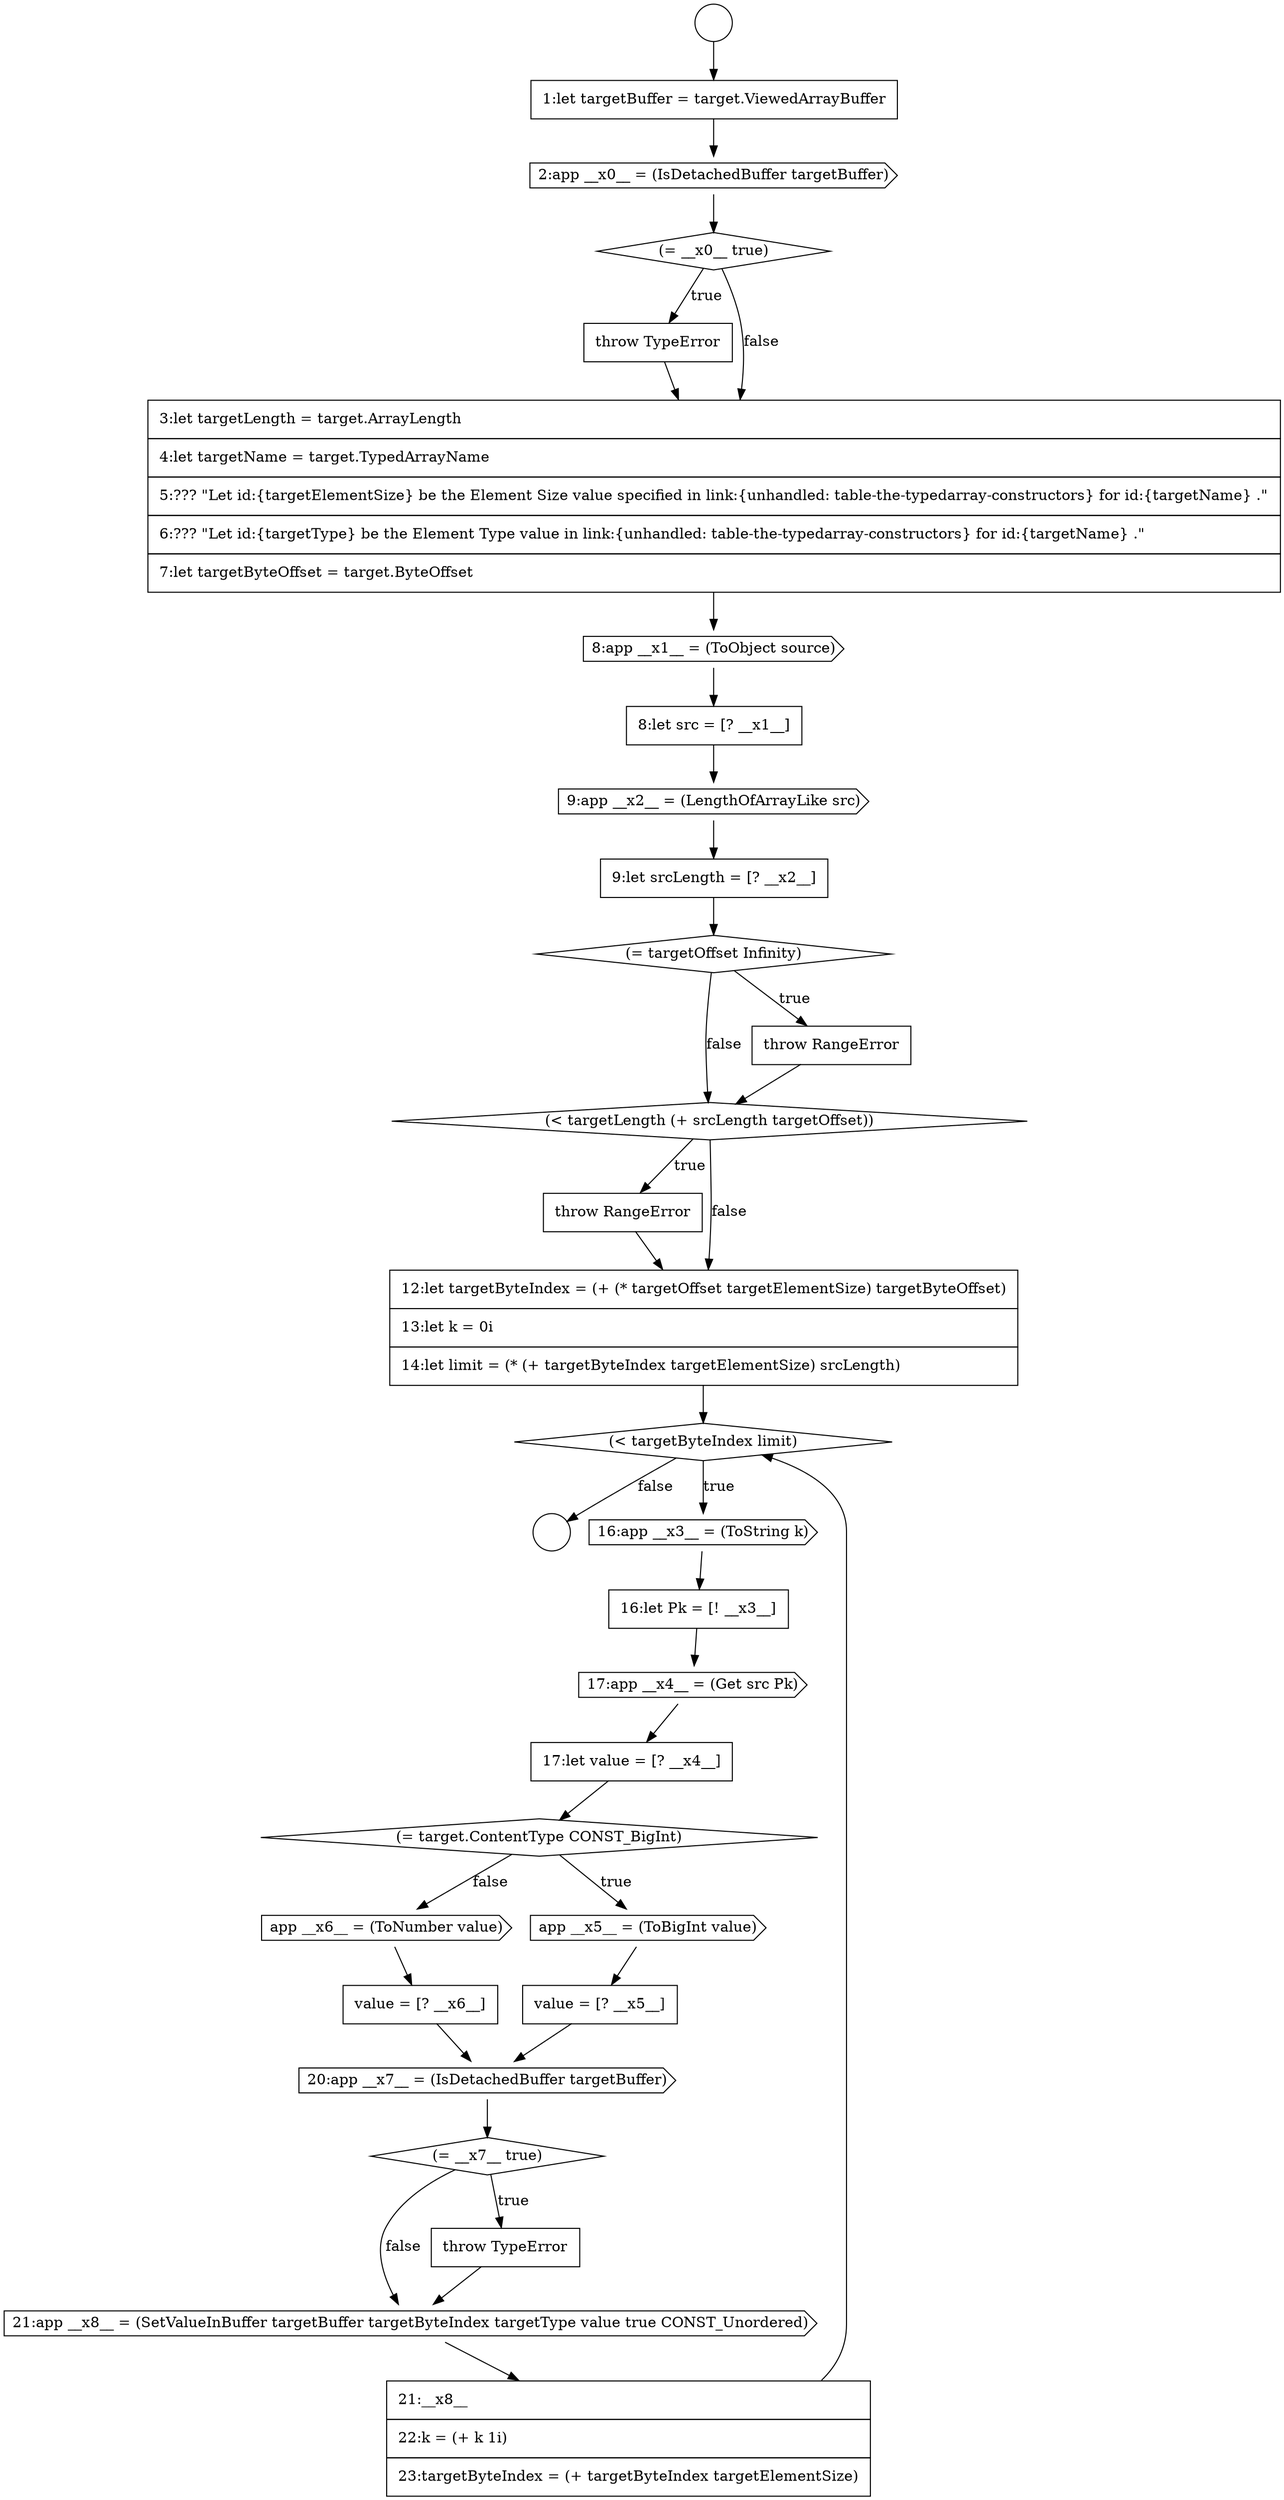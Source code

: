 digraph {
  node0 [shape=circle label=" " color="black" fillcolor="white" style=filled]
  node5 [shape=none, margin=0, label=<<font color="black">
    <table border="0" cellborder="1" cellspacing="0" cellpadding="10">
      <tr><td align="left">throw TypeError</td></tr>
    </table>
  </font>> color="black" fillcolor="white" style=filled]
  node10 [shape=none, margin=0, label=<<font color="black">
    <table border="0" cellborder="1" cellspacing="0" cellpadding="10">
      <tr><td align="left">9:let srcLength = [? __x2__]</td></tr>
    </table>
  </font>> color="black" fillcolor="white" style=filled]
  node14 [shape=none, margin=0, label=<<font color="black">
    <table border="0" cellborder="1" cellspacing="0" cellpadding="10">
      <tr><td align="left">throw RangeError</td></tr>
    </table>
  </font>> color="black" fillcolor="white" style=filled]
  node1 [shape=circle label=" " color="black" fillcolor="white" style=filled]
  node6 [shape=none, margin=0, label=<<font color="black">
    <table border="0" cellborder="1" cellspacing="0" cellpadding="10">
      <tr><td align="left">3:let targetLength = target.ArrayLength</td></tr>
      <tr><td align="left">4:let targetName = target.TypedArrayName</td></tr>
      <tr><td align="left">5:??? &quot;Let id:{targetElementSize} be the Element Size value specified in link:{unhandled: table-the-typedarray-constructors} for id:{targetName} .&quot;</td></tr>
      <tr><td align="left">6:??? &quot;Let id:{targetType} be the Element Type value in link:{unhandled: table-the-typedarray-constructors} for id:{targetName} .&quot;</td></tr>
      <tr><td align="left">7:let targetByteOffset = target.ByteOffset</td></tr>
    </table>
  </font>> color="black" fillcolor="white" style=filled]
  node9 [shape=cds, label=<<font color="black">9:app __x2__ = (LengthOfArrayLike src)</font>> color="black" fillcolor="white" style=filled]
  node13 [shape=diamond, label=<<font color="black">(&lt; targetLength (+ srcLength targetOffset))</font>> color="black" fillcolor="white" style=filled]
  node2 [shape=none, margin=0, label=<<font color="black">
    <table border="0" cellborder="1" cellspacing="0" cellpadding="10">
      <tr><td align="left">1:let targetBuffer = target.ViewedArrayBuffer</td></tr>
    </table>
  </font>> color="black" fillcolor="white" style=filled]
  node17 [shape=cds, label=<<font color="black">16:app __x3__ = (ToString k)</font>> color="black" fillcolor="white" style=filled]
  node12 [shape=none, margin=0, label=<<font color="black">
    <table border="0" cellborder="1" cellspacing="0" cellpadding="10">
      <tr><td align="left">throw RangeError</td></tr>
    </table>
  </font>> color="black" fillcolor="white" style=filled]
  node7 [shape=cds, label=<<font color="black">8:app __x1__ = (ToObject source)</font>> color="black" fillcolor="white" style=filled]
  node3 [shape=cds, label=<<font color="black">2:app __x0__ = (IsDetachedBuffer targetBuffer)</font>> color="black" fillcolor="white" style=filled]
  node18 [shape=none, margin=0, label=<<font color="black">
    <table border="0" cellborder="1" cellspacing="0" cellpadding="10">
      <tr><td align="left">16:let Pk = [! __x3__]</td></tr>
    </table>
  </font>> color="black" fillcolor="white" style=filled]
  node16 [shape=diamond, label=<<font color="black">(&lt; targetByteIndex limit)</font>> color="black" fillcolor="white" style=filled]
  node11 [shape=diamond, label=<<font color="black">(= targetOffset Infinity)</font>> color="black" fillcolor="white" style=filled]
  node8 [shape=none, margin=0, label=<<font color="black">
    <table border="0" cellborder="1" cellspacing="0" cellpadding="10">
      <tr><td align="left">8:let src = [? __x1__]</td></tr>
    </table>
  </font>> color="black" fillcolor="white" style=filled]
  node4 [shape=diamond, label=<<font color="black">(= __x0__ true)</font>> color="black" fillcolor="white" style=filled]
  node15 [shape=none, margin=0, label=<<font color="black">
    <table border="0" cellborder="1" cellspacing="0" cellpadding="10">
      <tr><td align="left">12:let targetByteIndex = (+ (* targetOffset targetElementSize) targetByteOffset)</td></tr>
      <tr><td align="left">13:let k = 0i</td></tr>
      <tr><td align="left">14:let limit = (* (+ targetByteIndex targetElementSize) srcLength)</td></tr>
    </table>
  </font>> color="black" fillcolor="white" style=filled]
  node24 [shape=cds, label=<<font color="black">app __x6__ = (ToNumber value)</font>> color="black" fillcolor="white" style=filled]
  node25 [shape=none, margin=0, label=<<font color="black">
    <table border="0" cellborder="1" cellspacing="0" cellpadding="10">
      <tr><td align="left">value = [? __x6__]</td></tr>
    </table>
  </font>> color="black" fillcolor="white" style=filled]
  node20 [shape=none, margin=0, label=<<font color="black">
    <table border="0" cellborder="1" cellspacing="0" cellpadding="10">
      <tr><td align="left">17:let value = [? __x4__]</td></tr>
    </table>
  </font>> color="black" fillcolor="white" style=filled]
  node29 [shape=cds, label=<<font color="black">21:app __x8__ = (SetValueInBuffer targetBuffer targetByteIndex targetType value true CONST_Unordered)</font>> color="black" fillcolor="white" style=filled]
  node28 [shape=none, margin=0, label=<<font color="black">
    <table border="0" cellborder="1" cellspacing="0" cellpadding="10">
      <tr><td align="left">throw TypeError</td></tr>
    </table>
  </font>> color="black" fillcolor="white" style=filled]
  node21 [shape=diamond, label=<<font color="black">(= target.ContentType CONST_BigInt)</font>> color="black" fillcolor="white" style=filled]
  node22 [shape=cds, label=<<font color="black">app __x5__ = (ToBigInt value)</font>> color="black" fillcolor="white" style=filled]
  node27 [shape=diamond, label=<<font color="black">(= __x7__ true)</font>> color="black" fillcolor="white" style=filled]
  node26 [shape=cds, label=<<font color="black">20:app __x7__ = (IsDetachedBuffer targetBuffer)</font>> color="black" fillcolor="white" style=filled]
  node23 [shape=none, margin=0, label=<<font color="black">
    <table border="0" cellborder="1" cellspacing="0" cellpadding="10">
      <tr><td align="left">value = [? __x5__]</td></tr>
    </table>
  </font>> color="black" fillcolor="white" style=filled]
  node30 [shape=none, margin=0, label=<<font color="black">
    <table border="0" cellborder="1" cellspacing="0" cellpadding="10">
      <tr><td align="left">21:__x8__</td></tr>
      <tr><td align="left">22:k = (+ k 1i)</td></tr>
      <tr><td align="left">23:targetByteIndex = (+ targetByteIndex targetElementSize)</td></tr>
    </table>
  </font>> color="black" fillcolor="white" style=filled]
  node19 [shape=cds, label=<<font color="black">17:app __x4__ = (Get src Pk)</font>> color="black" fillcolor="white" style=filled]
  node13 -> node14 [label=<<font color="black">true</font>> color="black"]
  node13 -> node15 [label=<<font color="black">false</font>> color="black"]
  node11 -> node12 [label=<<font color="black">true</font>> color="black"]
  node11 -> node13 [label=<<font color="black">false</font>> color="black"]
  node19 -> node20 [ color="black"]
  node12 -> node13 [ color="black"]
  node0 -> node2 [ color="black"]
  node9 -> node10 [ color="black"]
  node14 -> node15 [ color="black"]
  node23 -> node26 [ color="black"]
  node10 -> node11 [ color="black"]
  node25 -> node26 [ color="black"]
  node8 -> node9 [ color="black"]
  node30 -> node16 [ color="black"]
  node17 -> node18 [ color="black"]
  node5 -> node6 [ color="black"]
  node3 -> node4 [ color="black"]
  node28 -> node29 [ color="black"]
  node29 -> node30 [ color="black"]
  node7 -> node8 [ color="black"]
  node18 -> node19 [ color="black"]
  node2 -> node3 [ color="black"]
  node15 -> node16 [ color="black"]
  node22 -> node23 [ color="black"]
  node6 -> node7 [ color="black"]
  node21 -> node22 [label=<<font color="black">true</font>> color="black"]
  node21 -> node24 [label=<<font color="black">false</font>> color="black"]
  node26 -> node27 [ color="black"]
  node27 -> node28 [label=<<font color="black">true</font>> color="black"]
  node27 -> node29 [label=<<font color="black">false</font>> color="black"]
  node4 -> node5 [label=<<font color="black">true</font>> color="black"]
  node4 -> node6 [label=<<font color="black">false</font>> color="black"]
  node16 -> node17 [label=<<font color="black">true</font>> color="black"]
  node16 -> node1 [label=<<font color="black">false</font>> color="black"]
  node20 -> node21 [ color="black"]
  node24 -> node25 [ color="black"]
}
